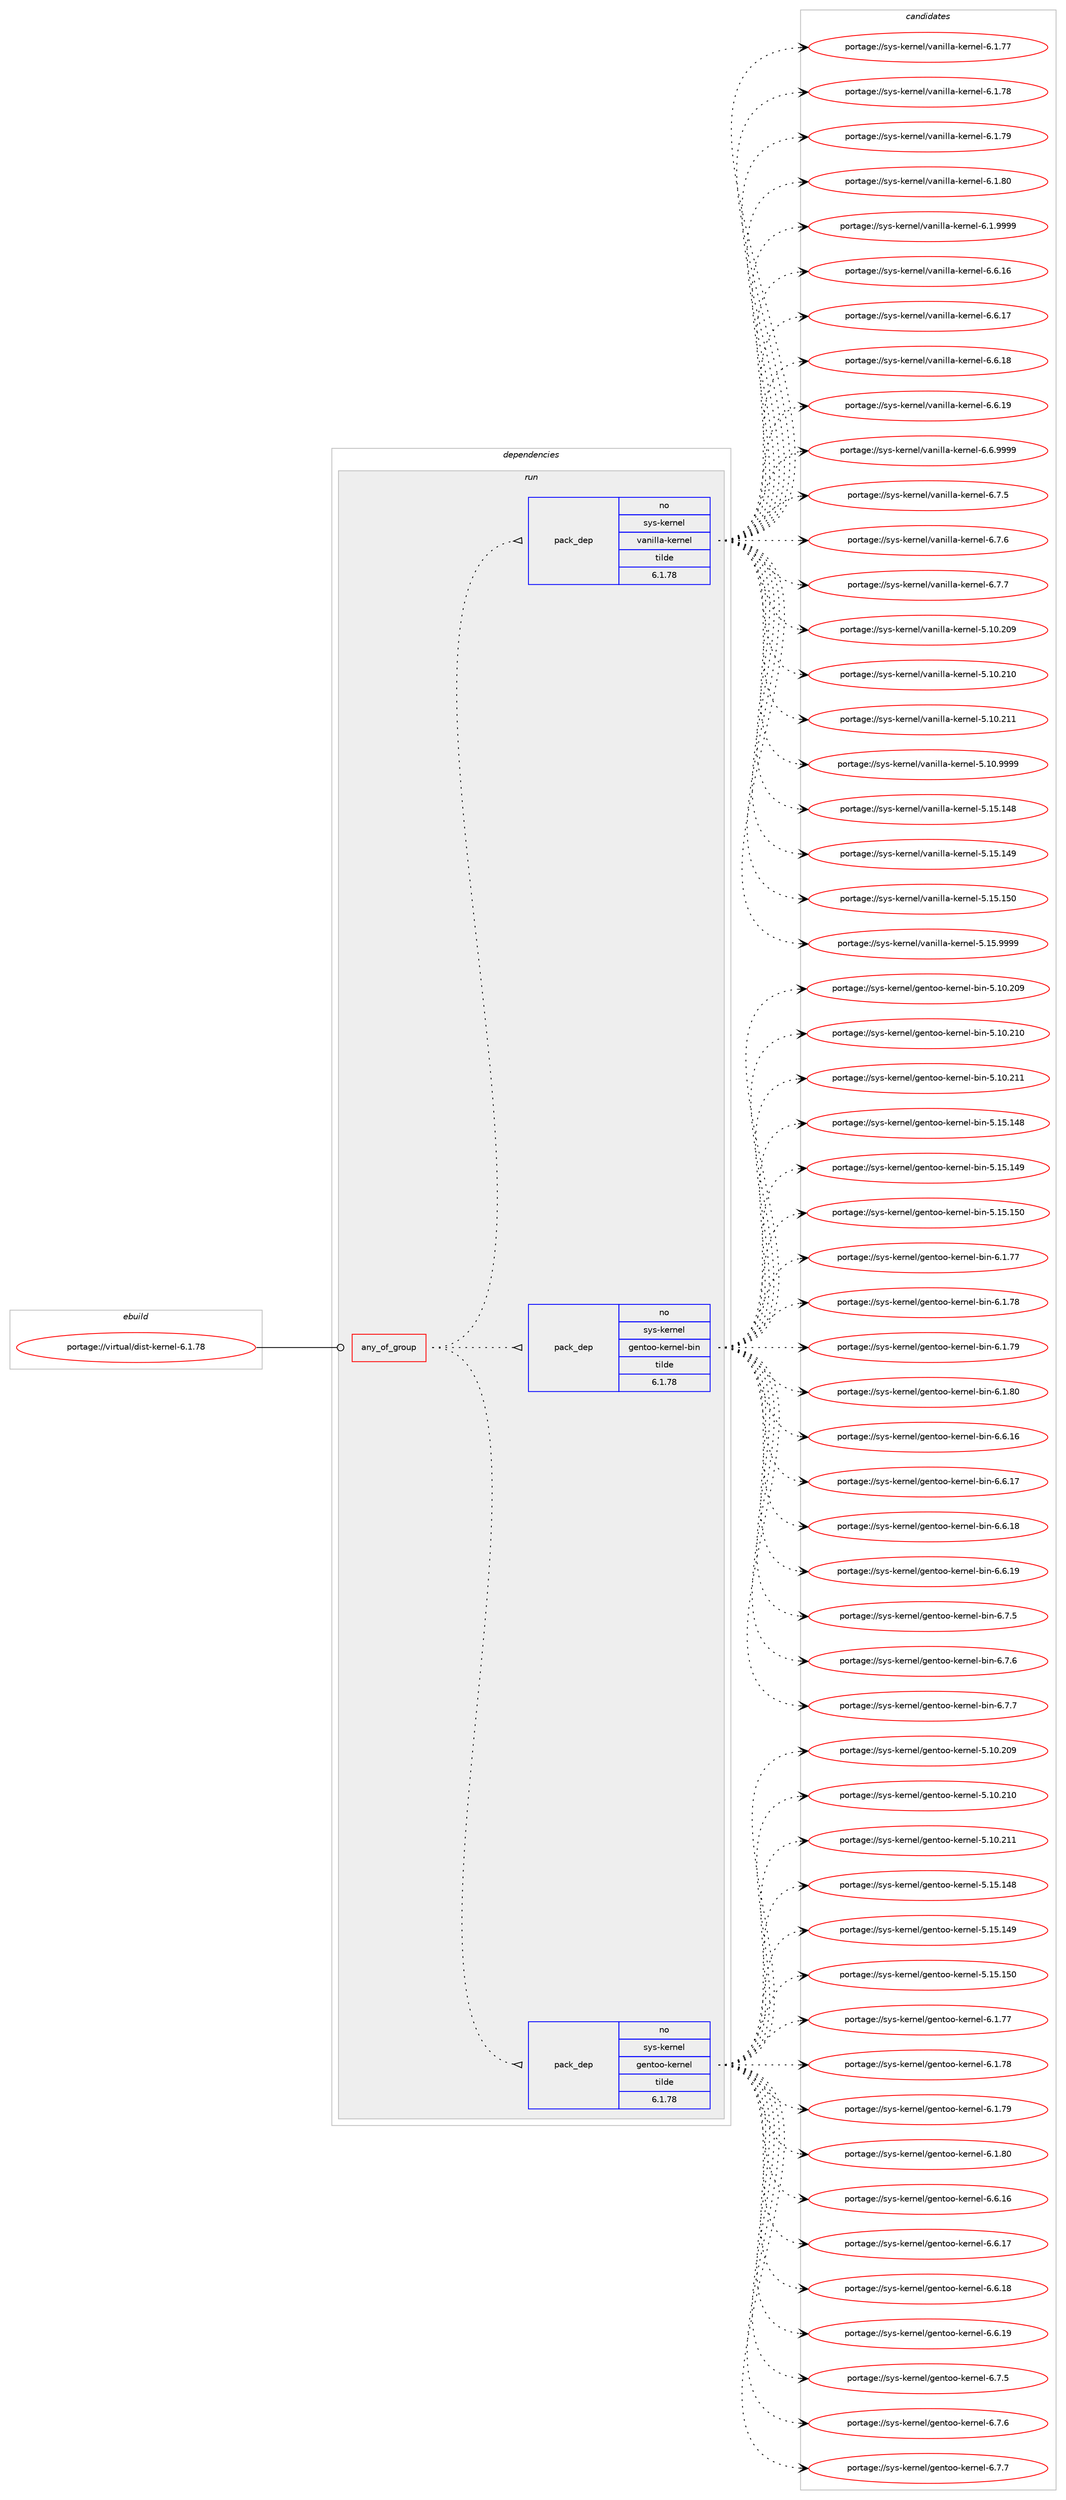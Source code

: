 digraph prolog {

# *************
# Graph options
# *************

newrank=true;
concentrate=true;
compound=true;
graph [rankdir=LR,fontname=Helvetica,fontsize=10,ranksep=1.5];#, ranksep=2.5, nodesep=0.2];
edge  [arrowhead=vee];
node  [fontname=Helvetica,fontsize=10];

# **********
# The ebuild
# **********

subgraph cluster_leftcol {
color=gray;
rank=same;
label=<<i>ebuild</i>>;
id [label="portage://virtual/dist-kernel-6.1.78", color=red, width=4, href="../virtual/dist-kernel-6.1.78.svg"];
}

# ****************
# The dependencies
# ****************

subgraph cluster_midcol {
color=gray;
label=<<i>dependencies</i>>;
subgraph cluster_compile {
fillcolor="#eeeeee";
style=filled;
label=<<i>compile</i>>;
}
subgraph cluster_compileandrun {
fillcolor="#eeeeee";
style=filled;
label=<<i>compile and run</i>>;
}
subgraph cluster_run {
fillcolor="#eeeeee";
style=filled;
label=<<i>run</i>>;
subgraph any160 {
dependency17172 [label=<<TABLE BORDER="0" CELLBORDER="1" CELLSPACING="0" CELLPADDING="4"><TR><TD CELLPADDING="10">any_of_group</TD></TR></TABLE>>, shape=none, color=red];subgraph pack4833 {
dependency17173 [label=<<TABLE BORDER="0" CELLBORDER="1" CELLSPACING="0" CELLPADDING="4" WIDTH="220"><TR><TD ROWSPAN="6" CELLPADDING="30">pack_dep</TD></TR><TR><TD WIDTH="110">no</TD></TR><TR><TD>sys-kernel</TD></TR><TR><TD>gentoo-kernel</TD></TR><TR><TD>tilde</TD></TR><TR><TD>6.1.78</TD></TR></TABLE>>, shape=none, color=blue];
}
dependency17172:e -> dependency17173:w [weight=20,style="dotted",arrowhead="oinv"];
subgraph pack4834 {
dependency17174 [label=<<TABLE BORDER="0" CELLBORDER="1" CELLSPACING="0" CELLPADDING="4" WIDTH="220"><TR><TD ROWSPAN="6" CELLPADDING="30">pack_dep</TD></TR><TR><TD WIDTH="110">no</TD></TR><TR><TD>sys-kernel</TD></TR><TR><TD>gentoo-kernel-bin</TD></TR><TR><TD>tilde</TD></TR><TR><TD>6.1.78</TD></TR></TABLE>>, shape=none, color=blue];
}
dependency17172:e -> dependency17174:w [weight=20,style="dotted",arrowhead="oinv"];
subgraph pack4835 {
dependency17175 [label=<<TABLE BORDER="0" CELLBORDER="1" CELLSPACING="0" CELLPADDING="4" WIDTH="220"><TR><TD ROWSPAN="6" CELLPADDING="30">pack_dep</TD></TR><TR><TD WIDTH="110">no</TD></TR><TR><TD>sys-kernel</TD></TR><TR><TD>vanilla-kernel</TD></TR><TR><TD>tilde</TD></TR><TR><TD>6.1.78</TD></TR></TABLE>>, shape=none, color=blue];
}
dependency17172:e -> dependency17175:w [weight=20,style="dotted",arrowhead="oinv"];
}
id:e -> dependency17172:w [weight=20,style="solid",arrowhead="odot"];
}
}

# **************
# The candidates
# **************

subgraph cluster_choices {
rank=same;
color=gray;
label=<<i>candidates</i>>;

subgraph choice4833 {
color=black;
nodesep=1;
choice115121115451071011141101011084710310111011611111145107101114110101108455346494846504857 [label="portage://sys-kernel/gentoo-kernel-5.10.209", color=red, width=4,href="../sys-kernel/gentoo-kernel-5.10.209.svg"];
choice115121115451071011141101011084710310111011611111145107101114110101108455346494846504948 [label="portage://sys-kernel/gentoo-kernel-5.10.210", color=red, width=4,href="../sys-kernel/gentoo-kernel-5.10.210.svg"];
choice115121115451071011141101011084710310111011611111145107101114110101108455346494846504949 [label="portage://sys-kernel/gentoo-kernel-5.10.211", color=red, width=4,href="../sys-kernel/gentoo-kernel-5.10.211.svg"];
choice115121115451071011141101011084710310111011611111145107101114110101108455346495346495256 [label="portage://sys-kernel/gentoo-kernel-5.15.148", color=red, width=4,href="../sys-kernel/gentoo-kernel-5.15.148.svg"];
choice115121115451071011141101011084710310111011611111145107101114110101108455346495346495257 [label="portage://sys-kernel/gentoo-kernel-5.15.149", color=red, width=4,href="../sys-kernel/gentoo-kernel-5.15.149.svg"];
choice115121115451071011141101011084710310111011611111145107101114110101108455346495346495348 [label="portage://sys-kernel/gentoo-kernel-5.15.150", color=red, width=4,href="../sys-kernel/gentoo-kernel-5.15.150.svg"];
choice11512111545107101114110101108471031011101161111114510710111411010110845544649465555 [label="portage://sys-kernel/gentoo-kernel-6.1.77", color=red, width=4,href="../sys-kernel/gentoo-kernel-6.1.77.svg"];
choice11512111545107101114110101108471031011101161111114510710111411010110845544649465556 [label="portage://sys-kernel/gentoo-kernel-6.1.78", color=red, width=4,href="../sys-kernel/gentoo-kernel-6.1.78.svg"];
choice11512111545107101114110101108471031011101161111114510710111411010110845544649465557 [label="portage://sys-kernel/gentoo-kernel-6.1.79", color=red, width=4,href="../sys-kernel/gentoo-kernel-6.1.79.svg"];
choice11512111545107101114110101108471031011101161111114510710111411010110845544649465648 [label="portage://sys-kernel/gentoo-kernel-6.1.80", color=red, width=4,href="../sys-kernel/gentoo-kernel-6.1.80.svg"];
choice11512111545107101114110101108471031011101161111114510710111411010110845544654464954 [label="portage://sys-kernel/gentoo-kernel-6.6.16", color=red, width=4,href="../sys-kernel/gentoo-kernel-6.6.16.svg"];
choice11512111545107101114110101108471031011101161111114510710111411010110845544654464955 [label="portage://sys-kernel/gentoo-kernel-6.6.17", color=red, width=4,href="../sys-kernel/gentoo-kernel-6.6.17.svg"];
choice11512111545107101114110101108471031011101161111114510710111411010110845544654464956 [label="portage://sys-kernel/gentoo-kernel-6.6.18", color=red, width=4,href="../sys-kernel/gentoo-kernel-6.6.18.svg"];
choice11512111545107101114110101108471031011101161111114510710111411010110845544654464957 [label="portage://sys-kernel/gentoo-kernel-6.6.19", color=red, width=4,href="../sys-kernel/gentoo-kernel-6.6.19.svg"];
choice115121115451071011141101011084710310111011611111145107101114110101108455446554653 [label="portage://sys-kernel/gentoo-kernel-6.7.5", color=red, width=4,href="../sys-kernel/gentoo-kernel-6.7.5.svg"];
choice115121115451071011141101011084710310111011611111145107101114110101108455446554654 [label="portage://sys-kernel/gentoo-kernel-6.7.6", color=red, width=4,href="../sys-kernel/gentoo-kernel-6.7.6.svg"];
choice115121115451071011141101011084710310111011611111145107101114110101108455446554655 [label="portage://sys-kernel/gentoo-kernel-6.7.7", color=red, width=4,href="../sys-kernel/gentoo-kernel-6.7.7.svg"];
dependency17173:e -> choice115121115451071011141101011084710310111011611111145107101114110101108455346494846504857:w [style=dotted,weight="100"];
dependency17173:e -> choice115121115451071011141101011084710310111011611111145107101114110101108455346494846504948:w [style=dotted,weight="100"];
dependency17173:e -> choice115121115451071011141101011084710310111011611111145107101114110101108455346494846504949:w [style=dotted,weight="100"];
dependency17173:e -> choice115121115451071011141101011084710310111011611111145107101114110101108455346495346495256:w [style=dotted,weight="100"];
dependency17173:e -> choice115121115451071011141101011084710310111011611111145107101114110101108455346495346495257:w [style=dotted,weight="100"];
dependency17173:e -> choice115121115451071011141101011084710310111011611111145107101114110101108455346495346495348:w [style=dotted,weight="100"];
dependency17173:e -> choice11512111545107101114110101108471031011101161111114510710111411010110845544649465555:w [style=dotted,weight="100"];
dependency17173:e -> choice11512111545107101114110101108471031011101161111114510710111411010110845544649465556:w [style=dotted,weight="100"];
dependency17173:e -> choice11512111545107101114110101108471031011101161111114510710111411010110845544649465557:w [style=dotted,weight="100"];
dependency17173:e -> choice11512111545107101114110101108471031011101161111114510710111411010110845544649465648:w [style=dotted,weight="100"];
dependency17173:e -> choice11512111545107101114110101108471031011101161111114510710111411010110845544654464954:w [style=dotted,weight="100"];
dependency17173:e -> choice11512111545107101114110101108471031011101161111114510710111411010110845544654464955:w [style=dotted,weight="100"];
dependency17173:e -> choice11512111545107101114110101108471031011101161111114510710111411010110845544654464956:w [style=dotted,weight="100"];
dependency17173:e -> choice11512111545107101114110101108471031011101161111114510710111411010110845544654464957:w [style=dotted,weight="100"];
dependency17173:e -> choice115121115451071011141101011084710310111011611111145107101114110101108455446554653:w [style=dotted,weight="100"];
dependency17173:e -> choice115121115451071011141101011084710310111011611111145107101114110101108455446554654:w [style=dotted,weight="100"];
dependency17173:e -> choice115121115451071011141101011084710310111011611111145107101114110101108455446554655:w [style=dotted,weight="100"];
}
subgraph choice4834 {
color=black;
nodesep=1;
choice1151211154510710111411010110847103101110116111111451071011141101011084598105110455346494846504857 [label="portage://sys-kernel/gentoo-kernel-bin-5.10.209", color=red, width=4,href="../sys-kernel/gentoo-kernel-bin-5.10.209.svg"];
choice1151211154510710111411010110847103101110116111111451071011141101011084598105110455346494846504948 [label="portage://sys-kernel/gentoo-kernel-bin-5.10.210", color=red, width=4,href="../sys-kernel/gentoo-kernel-bin-5.10.210.svg"];
choice1151211154510710111411010110847103101110116111111451071011141101011084598105110455346494846504949 [label="portage://sys-kernel/gentoo-kernel-bin-5.10.211", color=red, width=4,href="../sys-kernel/gentoo-kernel-bin-5.10.211.svg"];
choice1151211154510710111411010110847103101110116111111451071011141101011084598105110455346495346495256 [label="portage://sys-kernel/gentoo-kernel-bin-5.15.148", color=red, width=4,href="../sys-kernel/gentoo-kernel-bin-5.15.148.svg"];
choice1151211154510710111411010110847103101110116111111451071011141101011084598105110455346495346495257 [label="portage://sys-kernel/gentoo-kernel-bin-5.15.149", color=red, width=4,href="../sys-kernel/gentoo-kernel-bin-5.15.149.svg"];
choice1151211154510710111411010110847103101110116111111451071011141101011084598105110455346495346495348 [label="portage://sys-kernel/gentoo-kernel-bin-5.15.150", color=red, width=4,href="../sys-kernel/gentoo-kernel-bin-5.15.150.svg"];
choice115121115451071011141101011084710310111011611111145107101114110101108459810511045544649465555 [label="portage://sys-kernel/gentoo-kernel-bin-6.1.77", color=red, width=4,href="../sys-kernel/gentoo-kernel-bin-6.1.77.svg"];
choice115121115451071011141101011084710310111011611111145107101114110101108459810511045544649465556 [label="portage://sys-kernel/gentoo-kernel-bin-6.1.78", color=red, width=4,href="../sys-kernel/gentoo-kernel-bin-6.1.78.svg"];
choice115121115451071011141101011084710310111011611111145107101114110101108459810511045544649465557 [label="portage://sys-kernel/gentoo-kernel-bin-6.1.79", color=red, width=4,href="../sys-kernel/gentoo-kernel-bin-6.1.79.svg"];
choice115121115451071011141101011084710310111011611111145107101114110101108459810511045544649465648 [label="portage://sys-kernel/gentoo-kernel-bin-6.1.80", color=red, width=4,href="../sys-kernel/gentoo-kernel-bin-6.1.80.svg"];
choice115121115451071011141101011084710310111011611111145107101114110101108459810511045544654464954 [label="portage://sys-kernel/gentoo-kernel-bin-6.6.16", color=red, width=4,href="../sys-kernel/gentoo-kernel-bin-6.6.16.svg"];
choice115121115451071011141101011084710310111011611111145107101114110101108459810511045544654464955 [label="portage://sys-kernel/gentoo-kernel-bin-6.6.17", color=red, width=4,href="../sys-kernel/gentoo-kernel-bin-6.6.17.svg"];
choice115121115451071011141101011084710310111011611111145107101114110101108459810511045544654464956 [label="portage://sys-kernel/gentoo-kernel-bin-6.6.18", color=red, width=4,href="../sys-kernel/gentoo-kernel-bin-6.6.18.svg"];
choice115121115451071011141101011084710310111011611111145107101114110101108459810511045544654464957 [label="portage://sys-kernel/gentoo-kernel-bin-6.6.19", color=red, width=4,href="../sys-kernel/gentoo-kernel-bin-6.6.19.svg"];
choice1151211154510710111411010110847103101110116111111451071011141101011084598105110455446554653 [label="portage://sys-kernel/gentoo-kernel-bin-6.7.5", color=red, width=4,href="../sys-kernel/gentoo-kernel-bin-6.7.5.svg"];
choice1151211154510710111411010110847103101110116111111451071011141101011084598105110455446554654 [label="portage://sys-kernel/gentoo-kernel-bin-6.7.6", color=red, width=4,href="../sys-kernel/gentoo-kernel-bin-6.7.6.svg"];
choice1151211154510710111411010110847103101110116111111451071011141101011084598105110455446554655 [label="portage://sys-kernel/gentoo-kernel-bin-6.7.7", color=red, width=4,href="../sys-kernel/gentoo-kernel-bin-6.7.7.svg"];
dependency17174:e -> choice1151211154510710111411010110847103101110116111111451071011141101011084598105110455346494846504857:w [style=dotted,weight="100"];
dependency17174:e -> choice1151211154510710111411010110847103101110116111111451071011141101011084598105110455346494846504948:w [style=dotted,weight="100"];
dependency17174:e -> choice1151211154510710111411010110847103101110116111111451071011141101011084598105110455346494846504949:w [style=dotted,weight="100"];
dependency17174:e -> choice1151211154510710111411010110847103101110116111111451071011141101011084598105110455346495346495256:w [style=dotted,weight="100"];
dependency17174:e -> choice1151211154510710111411010110847103101110116111111451071011141101011084598105110455346495346495257:w [style=dotted,weight="100"];
dependency17174:e -> choice1151211154510710111411010110847103101110116111111451071011141101011084598105110455346495346495348:w [style=dotted,weight="100"];
dependency17174:e -> choice115121115451071011141101011084710310111011611111145107101114110101108459810511045544649465555:w [style=dotted,weight="100"];
dependency17174:e -> choice115121115451071011141101011084710310111011611111145107101114110101108459810511045544649465556:w [style=dotted,weight="100"];
dependency17174:e -> choice115121115451071011141101011084710310111011611111145107101114110101108459810511045544649465557:w [style=dotted,weight="100"];
dependency17174:e -> choice115121115451071011141101011084710310111011611111145107101114110101108459810511045544649465648:w [style=dotted,weight="100"];
dependency17174:e -> choice115121115451071011141101011084710310111011611111145107101114110101108459810511045544654464954:w [style=dotted,weight="100"];
dependency17174:e -> choice115121115451071011141101011084710310111011611111145107101114110101108459810511045544654464955:w [style=dotted,weight="100"];
dependency17174:e -> choice115121115451071011141101011084710310111011611111145107101114110101108459810511045544654464956:w [style=dotted,weight="100"];
dependency17174:e -> choice115121115451071011141101011084710310111011611111145107101114110101108459810511045544654464957:w [style=dotted,weight="100"];
dependency17174:e -> choice1151211154510710111411010110847103101110116111111451071011141101011084598105110455446554653:w [style=dotted,weight="100"];
dependency17174:e -> choice1151211154510710111411010110847103101110116111111451071011141101011084598105110455446554654:w [style=dotted,weight="100"];
dependency17174:e -> choice1151211154510710111411010110847103101110116111111451071011141101011084598105110455446554655:w [style=dotted,weight="100"];
}
subgraph choice4835 {
color=black;
nodesep=1;
choice1151211154510710111411010110847118971101051081089745107101114110101108455346494846504857 [label="portage://sys-kernel/vanilla-kernel-5.10.209", color=red, width=4,href="../sys-kernel/vanilla-kernel-5.10.209.svg"];
choice1151211154510710111411010110847118971101051081089745107101114110101108455346494846504948 [label="portage://sys-kernel/vanilla-kernel-5.10.210", color=red, width=4,href="../sys-kernel/vanilla-kernel-5.10.210.svg"];
choice1151211154510710111411010110847118971101051081089745107101114110101108455346494846504949 [label="portage://sys-kernel/vanilla-kernel-5.10.211", color=red, width=4,href="../sys-kernel/vanilla-kernel-5.10.211.svg"];
choice115121115451071011141101011084711897110105108108974510710111411010110845534649484657575757 [label="portage://sys-kernel/vanilla-kernel-5.10.9999", color=red, width=4,href="../sys-kernel/vanilla-kernel-5.10.9999.svg"];
choice1151211154510710111411010110847118971101051081089745107101114110101108455346495346495256 [label="portage://sys-kernel/vanilla-kernel-5.15.148", color=red, width=4,href="../sys-kernel/vanilla-kernel-5.15.148.svg"];
choice1151211154510710111411010110847118971101051081089745107101114110101108455346495346495257 [label="portage://sys-kernel/vanilla-kernel-5.15.149", color=red, width=4,href="../sys-kernel/vanilla-kernel-5.15.149.svg"];
choice1151211154510710111411010110847118971101051081089745107101114110101108455346495346495348 [label="portage://sys-kernel/vanilla-kernel-5.15.150", color=red, width=4,href="../sys-kernel/vanilla-kernel-5.15.150.svg"];
choice115121115451071011141101011084711897110105108108974510710111411010110845534649534657575757 [label="portage://sys-kernel/vanilla-kernel-5.15.9999", color=red, width=4,href="../sys-kernel/vanilla-kernel-5.15.9999.svg"];
choice115121115451071011141101011084711897110105108108974510710111411010110845544649465555 [label="portage://sys-kernel/vanilla-kernel-6.1.77", color=red, width=4,href="../sys-kernel/vanilla-kernel-6.1.77.svg"];
choice115121115451071011141101011084711897110105108108974510710111411010110845544649465556 [label="portage://sys-kernel/vanilla-kernel-6.1.78", color=red, width=4,href="../sys-kernel/vanilla-kernel-6.1.78.svg"];
choice115121115451071011141101011084711897110105108108974510710111411010110845544649465557 [label="portage://sys-kernel/vanilla-kernel-6.1.79", color=red, width=4,href="../sys-kernel/vanilla-kernel-6.1.79.svg"];
choice115121115451071011141101011084711897110105108108974510710111411010110845544649465648 [label="portage://sys-kernel/vanilla-kernel-6.1.80", color=red, width=4,href="../sys-kernel/vanilla-kernel-6.1.80.svg"];
choice1151211154510710111411010110847118971101051081089745107101114110101108455446494657575757 [label="portage://sys-kernel/vanilla-kernel-6.1.9999", color=red, width=4,href="../sys-kernel/vanilla-kernel-6.1.9999.svg"];
choice115121115451071011141101011084711897110105108108974510710111411010110845544654464954 [label="portage://sys-kernel/vanilla-kernel-6.6.16", color=red, width=4,href="../sys-kernel/vanilla-kernel-6.6.16.svg"];
choice115121115451071011141101011084711897110105108108974510710111411010110845544654464955 [label="portage://sys-kernel/vanilla-kernel-6.6.17", color=red, width=4,href="../sys-kernel/vanilla-kernel-6.6.17.svg"];
choice115121115451071011141101011084711897110105108108974510710111411010110845544654464956 [label="portage://sys-kernel/vanilla-kernel-6.6.18", color=red, width=4,href="../sys-kernel/vanilla-kernel-6.6.18.svg"];
choice115121115451071011141101011084711897110105108108974510710111411010110845544654464957 [label="portage://sys-kernel/vanilla-kernel-6.6.19", color=red, width=4,href="../sys-kernel/vanilla-kernel-6.6.19.svg"];
choice1151211154510710111411010110847118971101051081089745107101114110101108455446544657575757 [label="portage://sys-kernel/vanilla-kernel-6.6.9999", color=red, width=4,href="../sys-kernel/vanilla-kernel-6.6.9999.svg"];
choice1151211154510710111411010110847118971101051081089745107101114110101108455446554653 [label="portage://sys-kernel/vanilla-kernel-6.7.5", color=red, width=4,href="../sys-kernel/vanilla-kernel-6.7.5.svg"];
choice1151211154510710111411010110847118971101051081089745107101114110101108455446554654 [label="portage://sys-kernel/vanilla-kernel-6.7.6", color=red, width=4,href="../sys-kernel/vanilla-kernel-6.7.6.svg"];
choice1151211154510710111411010110847118971101051081089745107101114110101108455446554655 [label="portage://sys-kernel/vanilla-kernel-6.7.7", color=red, width=4,href="../sys-kernel/vanilla-kernel-6.7.7.svg"];
dependency17175:e -> choice1151211154510710111411010110847118971101051081089745107101114110101108455346494846504857:w [style=dotted,weight="100"];
dependency17175:e -> choice1151211154510710111411010110847118971101051081089745107101114110101108455346494846504948:w [style=dotted,weight="100"];
dependency17175:e -> choice1151211154510710111411010110847118971101051081089745107101114110101108455346494846504949:w [style=dotted,weight="100"];
dependency17175:e -> choice115121115451071011141101011084711897110105108108974510710111411010110845534649484657575757:w [style=dotted,weight="100"];
dependency17175:e -> choice1151211154510710111411010110847118971101051081089745107101114110101108455346495346495256:w [style=dotted,weight="100"];
dependency17175:e -> choice1151211154510710111411010110847118971101051081089745107101114110101108455346495346495257:w [style=dotted,weight="100"];
dependency17175:e -> choice1151211154510710111411010110847118971101051081089745107101114110101108455346495346495348:w [style=dotted,weight="100"];
dependency17175:e -> choice115121115451071011141101011084711897110105108108974510710111411010110845534649534657575757:w [style=dotted,weight="100"];
dependency17175:e -> choice115121115451071011141101011084711897110105108108974510710111411010110845544649465555:w [style=dotted,weight="100"];
dependency17175:e -> choice115121115451071011141101011084711897110105108108974510710111411010110845544649465556:w [style=dotted,weight="100"];
dependency17175:e -> choice115121115451071011141101011084711897110105108108974510710111411010110845544649465557:w [style=dotted,weight="100"];
dependency17175:e -> choice115121115451071011141101011084711897110105108108974510710111411010110845544649465648:w [style=dotted,weight="100"];
dependency17175:e -> choice1151211154510710111411010110847118971101051081089745107101114110101108455446494657575757:w [style=dotted,weight="100"];
dependency17175:e -> choice115121115451071011141101011084711897110105108108974510710111411010110845544654464954:w [style=dotted,weight="100"];
dependency17175:e -> choice115121115451071011141101011084711897110105108108974510710111411010110845544654464955:w [style=dotted,weight="100"];
dependency17175:e -> choice115121115451071011141101011084711897110105108108974510710111411010110845544654464956:w [style=dotted,weight="100"];
dependency17175:e -> choice115121115451071011141101011084711897110105108108974510710111411010110845544654464957:w [style=dotted,weight="100"];
dependency17175:e -> choice1151211154510710111411010110847118971101051081089745107101114110101108455446544657575757:w [style=dotted,weight="100"];
dependency17175:e -> choice1151211154510710111411010110847118971101051081089745107101114110101108455446554653:w [style=dotted,weight="100"];
dependency17175:e -> choice1151211154510710111411010110847118971101051081089745107101114110101108455446554654:w [style=dotted,weight="100"];
dependency17175:e -> choice1151211154510710111411010110847118971101051081089745107101114110101108455446554655:w [style=dotted,weight="100"];
}
}

}
